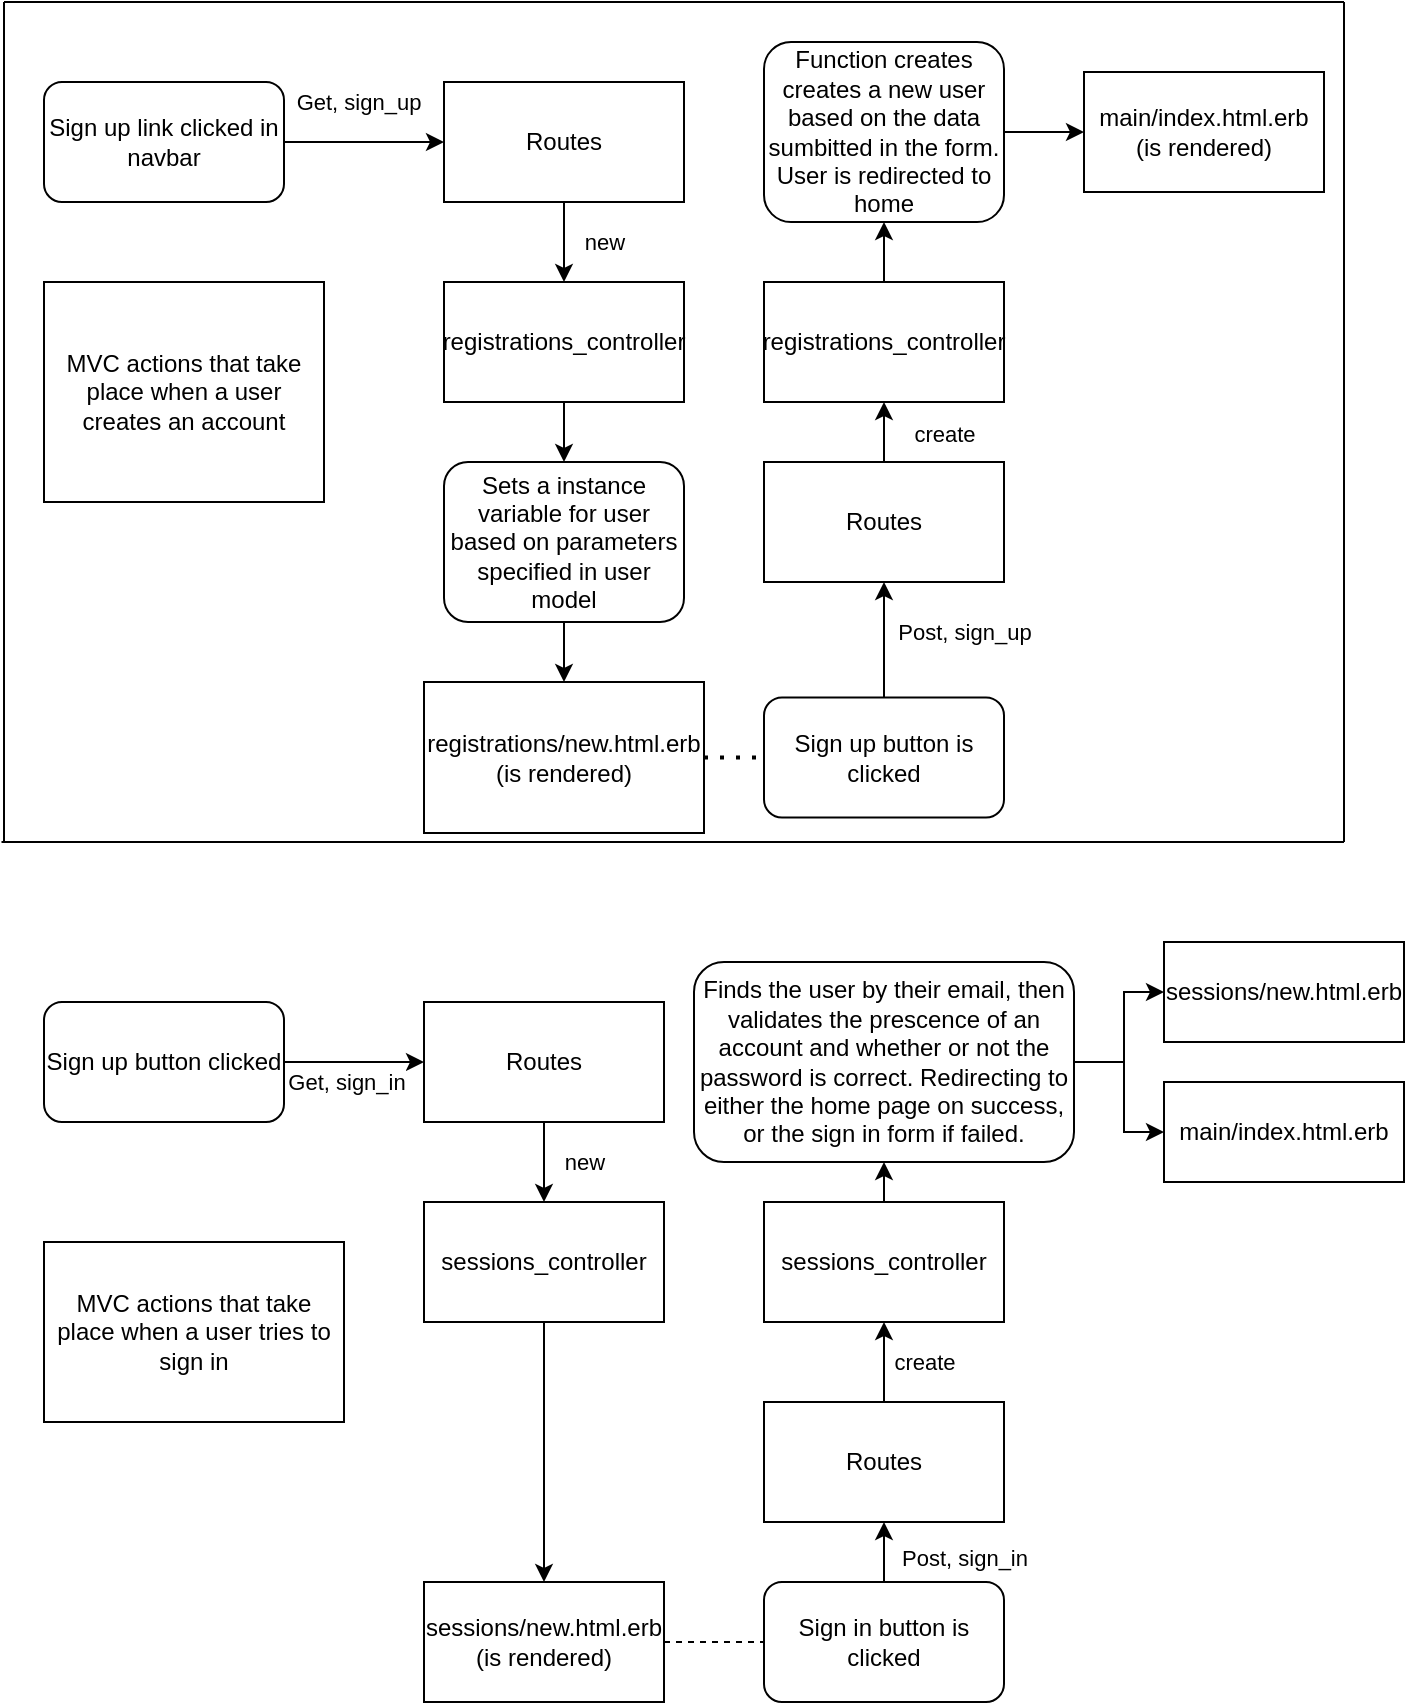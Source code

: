 <mxfile version="20.8.14" type="github">
  <diagram id="C5RBs43oDa-KdzZeNtuy" name="Page-1">
    <mxGraphModel dx="1101" dy="531" grid="1" gridSize="10" guides="1" tooltips="1" connect="1" arrows="1" fold="1" page="1" pageScale="1" pageWidth="827" pageHeight="1169" math="0" shadow="0">
      <root>
        <mxCell id="WIyWlLk6GJQsqaUBKTNV-0" />
        <mxCell id="WIyWlLk6GJQsqaUBKTNV-1" parent="WIyWlLk6GJQsqaUBKTNV-0" />
        <mxCell id="FHP0kAgqDx-dFsbqrs1T-1" value="&lt;div&gt;Sign up link clicked in navbar&lt;/div&gt;" style="rounded=1;whiteSpace=wrap;html=1;" vertex="1" parent="WIyWlLk6GJQsqaUBKTNV-1">
          <mxGeometry x="80" y="220" width="120" height="60" as="geometry" />
        </mxCell>
        <mxCell id="FHP0kAgqDx-dFsbqrs1T-6" style="edgeStyle=orthogonalEdgeStyle;rounded=0;orthogonalLoop=1;jettySize=auto;html=1;exitX=0.5;exitY=1;exitDx=0;exitDy=0;entryX=0.5;entryY=0;entryDx=0;entryDy=0;" edge="1" parent="WIyWlLk6GJQsqaUBKTNV-1" source="FHP0kAgqDx-dFsbqrs1T-2" target="FHP0kAgqDx-dFsbqrs1T-5">
          <mxGeometry relative="1" as="geometry" />
        </mxCell>
        <mxCell id="FHP0kAgqDx-dFsbqrs1T-7" value="new" style="edgeLabel;html=1;align=center;verticalAlign=middle;resizable=0;points=[];" vertex="1" connectable="0" parent="FHP0kAgqDx-dFsbqrs1T-6">
          <mxGeometry x="0.15" y="1" relative="1" as="geometry">
            <mxPoint x="19" y="-3" as="offset" />
          </mxGeometry>
        </mxCell>
        <mxCell id="FHP0kAgqDx-dFsbqrs1T-2" value="Routes" style="rounded=0;whiteSpace=wrap;html=1;" vertex="1" parent="WIyWlLk6GJQsqaUBKTNV-1">
          <mxGeometry x="280" y="220" width="120" height="60" as="geometry" />
        </mxCell>
        <mxCell id="FHP0kAgqDx-dFsbqrs1T-3" value="" style="endArrow=classic;html=1;rounded=0;exitX=1;exitY=0.5;exitDx=0;exitDy=0;entryX=0;entryY=0.5;entryDx=0;entryDy=0;" edge="1" parent="WIyWlLk6GJQsqaUBKTNV-1" source="FHP0kAgqDx-dFsbqrs1T-1" target="FHP0kAgqDx-dFsbqrs1T-2">
          <mxGeometry width="50" height="50" relative="1" as="geometry">
            <mxPoint x="310" y="340" as="sourcePoint" />
            <mxPoint x="360" y="290" as="targetPoint" />
          </mxGeometry>
        </mxCell>
        <mxCell id="FHP0kAgqDx-dFsbqrs1T-4" value="&lt;div&gt;Get, sign_up&lt;/div&gt;" style="edgeLabel;html=1;align=center;verticalAlign=middle;resizable=0;points=[];" vertex="1" connectable="0" parent="FHP0kAgqDx-dFsbqrs1T-3">
          <mxGeometry x="0.367" relative="1" as="geometry">
            <mxPoint x="-18" y="-20" as="offset" />
          </mxGeometry>
        </mxCell>
        <mxCell id="FHP0kAgqDx-dFsbqrs1T-9" style="edgeStyle=orthogonalEdgeStyle;rounded=0;orthogonalLoop=1;jettySize=auto;html=1;exitX=0.5;exitY=1;exitDx=0;exitDy=0;entryX=0.5;entryY=0;entryDx=0;entryDy=0;" edge="1" parent="WIyWlLk6GJQsqaUBKTNV-1" source="FHP0kAgqDx-dFsbqrs1T-5" target="FHP0kAgqDx-dFsbqrs1T-8">
          <mxGeometry relative="1" as="geometry" />
        </mxCell>
        <mxCell id="FHP0kAgqDx-dFsbqrs1T-5" value="&lt;div&gt;registrations_controller&lt;/div&gt;" style="rounded=0;whiteSpace=wrap;html=1;" vertex="1" parent="WIyWlLk6GJQsqaUBKTNV-1">
          <mxGeometry x="280" y="320" width="120" height="60" as="geometry" />
        </mxCell>
        <mxCell id="FHP0kAgqDx-dFsbqrs1T-11" style="edgeStyle=orthogonalEdgeStyle;rounded=0;orthogonalLoop=1;jettySize=auto;html=1;exitX=0.5;exitY=1;exitDx=0;exitDy=0;entryX=0.5;entryY=0;entryDx=0;entryDy=0;" edge="1" parent="WIyWlLk6GJQsqaUBKTNV-1" source="FHP0kAgqDx-dFsbqrs1T-8" target="FHP0kAgqDx-dFsbqrs1T-10">
          <mxGeometry relative="1" as="geometry" />
        </mxCell>
        <mxCell id="FHP0kAgqDx-dFsbqrs1T-8" value="Sets a instance variable for user based on parameters specified in user model" style="rounded=1;whiteSpace=wrap;html=1;" vertex="1" parent="WIyWlLk6GJQsqaUBKTNV-1">
          <mxGeometry x="280" y="410" width="120" height="80" as="geometry" />
        </mxCell>
        <mxCell id="FHP0kAgqDx-dFsbqrs1T-10" value="&lt;div&gt;registrations/new.html.erb&lt;/div&gt;&lt;div&gt;(is rendered)&lt;br&gt;&lt;/div&gt;" style="rounded=0;whiteSpace=wrap;html=1;" vertex="1" parent="WIyWlLk6GJQsqaUBKTNV-1">
          <mxGeometry x="270" y="520" width="140" height="75.5" as="geometry" />
        </mxCell>
        <mxCell id="FHP0kAgqDx-dFsbqrs1T-14" style="edgeStyle=orthogonalEdgeStyle;rounded=0;orthogonalLoop=1;jettySize=auto;html=1;exitX=0.5;exitY=0;exitDx=0;exitDy=0;entryX=0.5;entryY=1;entryDx=0;entryDy=0;" edge="1" parent="WIyWlLk6GJQsqaUBKTNV-1" source="FHP0kAgqDx-dFsbqrs1T-12" target="FHP0kAgqDx-dFsbqrs1T-13">
          <mxGeometry relative="1" as="geometry" />
        </mxCell>
        <mxCell id="FHP0kAgqDx-dFsbqrs1T-15" value="Post, sign_up" style="edgeLabel;html=1;align=center;verticalAlign=middle;resizable=0;points=[];" vertex="1" connectable="0" parent="FHP0kAgqDx-dFsbqrs1T-14">
          <mxGeometry x="0.162" y="1" relative="1" as="geometry">
            <mxPoint x="41" as="offset" />
          </mxGeometry>
        </mxCell>
        <mxCell id="FHP0kAgqDx-dFsbqrs1T-12" value="Sign up button is clicked" style="rounded=1;whiteSpace=wrap;html=1;" vertex="1" parent="WIyWlLk6GJQsqaUBKTNV-1">
          <mxGeometry x="440" y="527.75" width="120" height="60" as="geometry" />
        </mxCell>
        <mxCell id="FHP0kAgqDx-dFsbqrs1T-17" style="edgeStyle=orthogonalEdgeStyle;rounded=0;orthogonalLoop=1;jettySize=auto;html=1;exitX=0.5;exitY=0;exitDx=0;exitDy=0;entryX=0.5;entryY=1;entryDx=0;entryDy=0;" edge="1" parent="WIyWlLk6GJQsqaUBKTNV-1" source="FHP0kAgqDx-dFsbqrs1T-13" target="FHP0kAgqDx-dFsbqrs1T-16">
          <mxGeometry relative="1" as="geometry" />
        </mxCell>
        <mxCell id="FHP0kAgqDx-dFsbqrs1T-18" value="create" style="edgeLabel;html=1;align=center;verticalAlign=middle;resizable=0;points=[];" vertex="1" connectable="0" parent="FHP0kAgqDx-dFsbqrs1T-17">
          <mxGeometry x="0.25" relative="1" as="geometry">
            <mxPoint x="30" y="5" as="offset" />
          </mxGeometry>
        </mxCell>
        <mxCell id="FHP0kAgqDx-dFsbqrs1T-13" value="Routes" style="rounded=0;whiteSpace=wrap;html=1;" vertex="1" parent="WIyWlLk6GJQsqaUBKTNV-1">
          <mxGeometry x="440" y="410" width="120" height="60" as="geometry" />
        </mxCell>
        <mxCell id="FHP0kAgqDx-dFsbqrs1T-21" style="edgeStyle=orthogonalEdgeStyle;rounded=0;orthogonalLoop=1;jettySize=auto;html=1;exitX=0.5;exitY=0;exitDx=0;exitDy=0;entryX=0.5;entryY=1;entryDx=0;entryDy=0;" edge="1" parent="WIyWlLk6GJQsqaUBKTNV-1" source="FHP0kAgqDx-dFsbqrs1T-16" target="FHP0kAgqDx-dFsbqrs1T-20">
          <mxGeometry relative="1" as="geometry" />
        </mxCell>
        <mxCell id="FHP0kAgqDx-dFsbqrs1T-16" value="registrations_controller" style="rounded=0;whiteSpace=wrap;html=1;" vertex="1" parent="WIyWlLk6GJQsqaUBKTNV-1">
          <mxGeometry x="440" y="320" width="120" height="60" as="geometry" />
        </mxCell>
        <mxCell id="FHP0kAgqDx-dFsbqrs1T-19" value="" style="endArrow=none;dashed=1;html=1;dashPattern=1 3;strokeWidth=2;rounded=0;exitX=1;exitY=0.5;exitDx=0;exitDy=0;entryX=0;entryY=0.5;entryDx=0;entryDy=0;" edge="1" parent="WIyWlLk6GJQsqaUBKTNV-1" source="FHP0kAgqDx-dFsbqrs1T-10" target="FHP0kAgqDx-dFsbqrs1T-12">
          <mxGeometry width="50" height="50" relative="1" as="geometry">
            <mxPoint x="420" y="520" as="sourcePoint" />
            <mxPoint x="470" y="470" as="targetPoint" />
          </mxGeometry>
        </mxCell>
        <mxCell id="FHP0kAgqDx-dFsbqrs1T-23" style="edgeStyle=orthogonalEdgeStyle;rounded=0;orthogonalLoop=1;jettySize=auto;html=1;exitX=1;exitY=0.5;exitDx=0;exitDy=0;entryX=0;entryY=0.5;entryDx=0;entryDy=0;" edge="1" parent="WIyWlLk6GJQsqaUBKTNV-1" source="FHP0kAgqDx-dFsbqrs1T-20" target="FHP0kAgqDx-dFsbqrs1T-22">
          <mxGeometry relative="1" as="geometry" />
        </mxCell>
        <mxCell id="FHP0kAgqDx-dFsbqrs1T-20" value="&lt;div&gt;Function creates creates a new user based on the data sumbitted in the form.&lt;/div&gt;&lt;div&gt;User is redirected to home&lt;br&gt; &lt;/div&gt;" style="rounded=1;whiteSpace=wrap;html=1;" vertex="1" parent="WIyWlLk6GJQsqaUBKTNV-1">
          <mxGeometry x="440" y="200" width="120" height="90" as="geometry" />
        </mxCell>
        <mxCell id="FHP0kAgqDx-dFsbqrs1T-22" value="&lt;div&gt;main/index.html.erb&lt;/div&gt;&lt;div&gt;(is rendered)&lt;br&gt;&lt;/div&gt;" style="rounded=0;whiteSpace=wrap;html=1;" vertex="1" parent="WIyWlLk6GJQsqaUBKTNV-1">
          <mxGeometry x="600" y="215" width="120" height="60" as="geometry" />
        </mxCell>
        <mxCell id="FHP0kAgqDx-dFsbqrs1T-24" value="MVC actions that take place when a user creates an account" style="text;html=1;strokeColor=#000000;fillColor=none;align=center;verticalAlign=middle;whiteSpace=wrap;rounded=0;shadow=0;" vertex="1" parent="WIyWlLk6GJQsqaUBKTNV-1">
          <mxGeometry x="80" y="320" width="140" height="110" as="geometry" />
        </mxCell>
        <mxCell id="FHP0kAgqDx-dFsbqrs1T-25" value="" style="endArrow=none;html=1;rounded=0;" edge="1" parent="WIyWlLk6GJQsqaUBKTNV-1">
          <mxGeometry width="50" height="50" relative="1" as="geometry">
            <mxPoint x="730" y="180" as="sourcePoint" />
            <mxPoint x="60" y="180" as="targetPoint" />
            <Array as="points">
              <mxPoint x="410" y="180" />
            </Array>
          </mxGeometry>
        </mxCell>
        <mxCell id="FHP0kAgqDx-dFsbqrs1T-26" value="" style="endArrow=none;html=1;rounded=0;" edge="1" parent="WIyWlLk6GJQsqaUBKTNV-1">
          <mxGeometry width="50" height="50" relative="1" as="geometry">
            <mxPoint x="730" y="600" as="sourcePoint" />
            <mxPoint x="730" y="180" as="targetPoint" />
          </mxGeometry>
        </mxCell>
        <mxCell id="FHP0kAgqDx-dFsbqrs1T-27" value="" style="endArrow=none;html=1;rounded=0;" edge="1" parent="WIyWlLk6GJQsqaUBKTNV-1">
          <mxGeometry width="50" height="50" relative="1" as="geometry">
            <mxPoint x="730" y="600" as="sourcePoint" />
            <mxPoint x="58.75" y="600" as="targetPoint" />
          </mxGeometry>
        </mxCell>
        <mxCell id="FHP0kAgqDx-dFsbqrs1T-28" value="" style="endArrow=none;html=1;rounded=0;" edge="1" parent="WIyWlLk6GJQsqaUBKTNV-1">
          <mxGeometry width="50" height="50" relative="1" as="geometry">
            <mxPoint x="60" y="600" as="sourcePoint" />
            <mxPoint x="60" y="180" as="targetPoint" />
          </mxGeometry>
        </mxCell>
        <mxCell id="FHP0kAgqDx-dFsbqrs1T-31" style="edgeStyle=orthogonalEdgeStyle;rounded=0;orthogonalLoop=1;jettySize=auto;html=1;exitX=1;exitY=0.5;exitDx=0;exitDy=0;entryX=0;entryY=0.5;entryDx=0;entryDy=0;" edge="1" parent="WIyWlLk6GJQsqaUBKTNV-1" source="FHP0kAgqDx-dFsbqrs1T-29" target="FHP0kAgqDx-dFsbqrs1T-30">
          <mxGeometry relative="1" as="geometry" />
        </mxCell>
        <mxCell id="FHP0kAgqDx-dFsbqrs1T-32" value="Get, sign_in" style="edgeLabel;html=1;align=center;verticalAlign=middle;resizable=0;points=[];" vertex="1" connectable="0" parent="FHP0kAgqDx-dFsbqrs1T-31">
          <mxGeometry x="0.725" y="-2" relative="1" as="geometry">
            <mxPoint x="-30" y="8" as="offset" />
          </mxGeometry>
        </mxCell>
        <mxCell id="FHP0kAgqDx-dFsbqrs1T-29" value="&lt;div&gt;Sign up button clicked&lt;/div&gt;" style="rounded=1;whiteSpace=wrap;html=1;shadow=0;strokeColor=#000000;" vertex="1" parent="WIyWlLk6GJQsqaUBKTNV-1">
          <mxGeometry x="80" y="680" width="120" height="60" as="geometry" />
        </mxCell>
        <mxCell id="FHP0kAgqDx-dFsbqrs1T-34" value="new" style="edgeStyle=orthogonalEdgeStyle;rounded=0;orthogonalLoop=1;jettySize=auto;html=1;exitX=0.5;exitY=1;exitDx=0;exitDy=0;entryX=0.5;entryY=0;entryDx=0;entryDy=0;" edge="1" parent="WIyWlLk6GJQsqaUBKTNV-1" source="FHP0kAgqDx-dFsbqrs1T-30" target="FHP0kAgqDx-dFsbqrs1T-33">
          <mxGeometry y="20" relative="1" as="geometry">
            <mxPoint as="offset" />
          </mxGeometry>
        </mxCell>
        <mxCell id="FHP0kAgqDx-dFsbqrs1T-30" value="Routes" style="rounded=0;whiteSpace=wrap;html=1;shadow=0;strokeColor=#000000;" vertex="1" parent="WIyWlLk6GJQsqaUBKTNV-1">
          <mxGeometry x="270" y="680" width="120" height="60" as="geometry" />
        </mxCell>
        <mxCell id="FHP0kAgqDx-dFsbqrs1T-36" style="edgeStyle=orthogonalEdgeStyle;rounded=0;orthogonalLoop=1;jettySize=auto;html=1;exitX=0.5;exitY=1;exitDx=0;exitDy=0;entryX=0.5;entryY=0;entryDx=0;entryDy=0;" edge="1" parent="WIyWlLk6GJQsqaUBKTNV-1" source="FHP0kAgqDx-dFsbqrs1T-33" target="FHP0kAgqDx-dFsbqrs1T-35">
          <mxGeometry relative="1" as="geometry" />
        </mxCell>
        <mxCell id="FHP0kAgqDx-dFsbqrs1T-33" value="sessions_controller" style="rounded=0;whiteSpace=wrap;html=1;shadow=0;strokeColor=#000000;" vertex="1" parent="WIyWlLk6GJQsqaUBKTNV-1">
          <mxGeometry x="270" y="780" width="120" height="60" as="geometry" />
        </mxCell>
        <mxCell id="FHP0kAgqDx-dFsbqrs1T-35" value="&lt;div&gt;sessions/new.html.erb&lt;/div&gt;&lt;div&gt;(is rendered)&lt;br&gt;&lt;/div&gt;" style="rounded=0;whiteSpace=wrap;html=1;shadow=0;strokeColor=#000000;" vertex="1" parent="WIyWlLk6GJQsqaUBKTNV-1">
          <mxGeometry x="270" y="970" width="120" height="60" as="geometry" />
        </mxCell>
        <mxCell id="FHP0kAgqDx-dFsbqrs1T-40" style="edgeStyle=orthogonalEdgeStyle;rounded=0;orthogonalLoop=1;jettySize=auto;html=1;exitX=0.5;exitY=0;exitDx=0;exitDy=0;entryX=0.5;entryY=1;entryDx=0;entryDy=0;" edge="1" parent="WIyWlLk6GJQsqaUBKTNV-1" source="FHP0kAgqDx-dFsbqrs1T-37" target="FHP0kAgqDx-dFsbqrs1T-39">
          <mxGeometry relative="1" as="geometry" />
        </mxCell>
        <mxCell id="FHP0kAgqDx-dFsbqrs1T-41" value="Post, sign_in" style="edgeLabel;html=1;align=center;verticalAlign=middle;resizable=0;points=[];" vertex="1" connectable="0" parent="FHP0kAgqDx-dFsbqrs1T-40">
          <mxGeometry x="-0.178" y="-2" relative="1" as="geometry">
            <mxPoint x="38" as="offset" />
          </mxGeometry>
        </mxCell>
        <mxCell id="FHP0kAgqDx-dFsbqrs1T-37" value="Sign in button is clicked" style="rounded=1;whiteSpace=wrap;html=1;shadow=0;strokeColor=#000000;" vertex="1" parent="WIyWlLk6GJQsqaUBKTNV-1">
          <mxGeometry x="440" y="970" width="120" height="60" as="geometry" />
        </mxCell>
        <mxCell id="FHP0kAgqDx-dFsbqrs1T-38" value="" style="endArrow=none;dashed=1;html=1;rounded=0;exitX=1;exitY=0.5;exitDx=0;exitDy=0;entryX=0;entryY=0.5;entryDx=0;entryDy=0;" edge="1" parent="WIyWlLk6GJQsqaUBKTNV-1" source="FHP0kAgqDx-dFsbqrs1T-35" target="FHP0kAgqDx-dFsbqrs1T-37">
          <mxGeometry width="50" height="50" relative="1" as="geometry">
            <mxPoint x="340" y="880" as="sourcePoint" />
            <mxPoint x="390" y="830" as="targetPoint" />
          </mxGeometry>
        </mxCell>
        <mxCell id="FHP0kAgqDx-dFsbqrs1T-43" style="edgeStyle=orthogonalEdgeStyle;rounded=0;orthogonalLoop=1;jettySize=auto;html=1;exitX=0.5;exitY=0;exitDx=0;exitDy=0;entryX=0.5;entryY=1;entryDx=0;entryDy=0;" edge="1" parent="WIyWlLk6GJQsqaUBKTNV-1" source="FHP0kAgqDx-dFsbqrs1T-39" target="FHP0kAgqDx-dFsbqrs1T-42">
          <mxGeometry relative="1" as="geometry" />
        </mxCell>
        <mxCell id="FHP0kAgqDx-dFsbqrs1T-44" value="create" style="edgeLabel;html=1;align=center;verticalAlign=middle;resizable=0;points=[];" vertex="1" connectable="0" parent="FHP0kAgqDx-dFsbqrs1T-43">
          <mxGeometry x="-0.161" y="-5" relative="1" as="geometry">
            <mxPoint x="15" y="-3" as="offset" />
          </mxGeometry>
        </mxCell>
        <mxCell id="FHP0kAgqDx-dFsbqrs1T-39" value="Routes" style="rounded=0;whiteSpace=wrap;html=1;shadow=0;strokeColor=#000000;" vertex="1" parent="WIyWlLk6GJQsqaUBKTNV-1">
          <mxGeometry x="440" y="880" width="120" height="60" as="geometry" />
        </mxCell>
        <mxCell id="FHP0kAgqDx-dFsbqrs1T-46" style="edgeStyle=orthogonalEdgeStyle;rounded=0;orthogonalLoop=1;jettySize=auto;html=1;exitX=0.5;exitY=0;exitDx=0;exitDy=0;entryX=0.5;entryY=1;entryDx=0;entryDy=0;" edge="1" parent="WIyWlLk6GJQsqaUBKTNV-1" source="FHP0kAgqDx-dFsbqrs1T-42" target="FHP0kAgqDx-dFsbqrs1T-45">
          <mxGeometry relative="1" as="geometry" />
        </mxCell>
        <mxCell id="FHP0kAgqDx-dFsbqrs1T-42" value="sessions_controller" style="rounded=0;whiteSpace=wrap;html=1;shadow=0;strokeColor=#000000;" vertex="1" parent="WIyWlLk6GJQsqaUBKTNV-1">
          <mxGeometry x="440" y="780" width="120" height="60" as="geometry" />
        </mxCell>
        <mxCell id="FHP0kAgqDx-dFsbqrs1T-45" value="Finds the user by their email, then validates the prescence of an account and whether or not the password is correct. Redirecting to either the home page on success, or the sign in form if failed." style="rounded=1;whiteSpace=wrap;html=1;shadow=0;strokeColor=#000000;" vertex="1" parent="WIyWlLk6GJQsqaUBKTNV-1">
          <mxGeometry x="405" y="660" width="190" height="100" as="geometry" />
        </mxCell>
        <mxCell id="FHP0kAgqDx-dFsbqrs1T-47" value="" style="endArrow=classic;html=1;rounded=0;exitX=1;exitY=0.5;exitDx=0;exitDy=0;entryX=0;entryY=0.5;entryDx=0;entryDy=0;" edge="1" parent="WIyWlLk6GJQsqaUBKTNV-1" source="FHP0kAgqDx-dFsbqrs1T-45" target="FHP0kAgqDx-dFsbqrs1T-49">
          <mxGeometry width="50" height="50" relative="1" as="geometry">
            <mxPoint x="460" y="740" as="sourcePoint" />
            <mxPoint x="640" y="680" as="targetPoint" />
            <Array as="points">
              <mxPoint x="620" y="710" />
              <mxPoint x="620" y="675" />
            </Array>
          </mxGeometry>
        </mxCell>
        <mxCell id="FHP0kAgqDx-dFsbqrs1T-48" value="" style="endArrow=classic;html=1;rounded=0;exitX=1;exitY=0.5;exitDx=0;exitDy=0;entryX=0;entryY=0.5;entryDx=0;entryDy=0;" edge="1" parent="WIyWlLk6GJQsqaUBKTNV-1" source="FHP0kAgqDx-dFsbqrs1T-45" target="FHP0kAgqDx-dFsbqrs1T-50">
          <mxGeometry width="50" height="50" relative="1" as="geometry">
            <mxPoint x="460" y="740" as="sourcePoint" />
            <mxPoint x="640" y="740" as="targetPoint" />
            <Array as="points">
              <mxPoint x="620" y="710" />
              <mxPoint x="620" y="745" />
            </Array>
          </mxGeometry>
        </mxCell>
        <mxCell id="FHP0kAgqDx-dFsbqrs1T-49" value="sessions/new.html.erb" style="rounded=0;whiteSpace=wrap;html=1;shadow=0;strokeColor=#000000;" vertex="1" parent="WIyWlLk6GJQsqaUBKTNV-1">
          <mxGeometry x="640" y="650" width="120" height="50" as="geometry" />
        </mxCell>
        <mxCell id="FHP0kAgqDx-dFsbqrs1T-50" value="&lt;div&gt;main/index.html.erb&lt;/div&gt;" style="rounded=0;whiteSpace=wrap;html=1;shadow=0;strokeColor=#000000;" vertex="1" parent="WIyWlLk6GJQsqaUBKTNV-1">
          <mxGeometry x="640" y="720" width="120" height="50" as="geometry" />
        </mxCell>
        <mxCell id="FHP0kAgqDx-dFsbqrs1T-51" value="MVC actions that take place when a user tries to sign in" style="text;html=1;strokeColor=#000000;fillColor=none;align=center;verticalAlign=middle;whiteSpace=wrap;rounded=0;" vertex="1" parent="WIyWlLk6GJQsqaUBKTNV-1">
          <mxGeometry x="80" y="800" width="150" height="90" as="geometry" />
        </mxCell>
      </root>
    </mxGraphModel>
  </diagram>
</mxfile>

